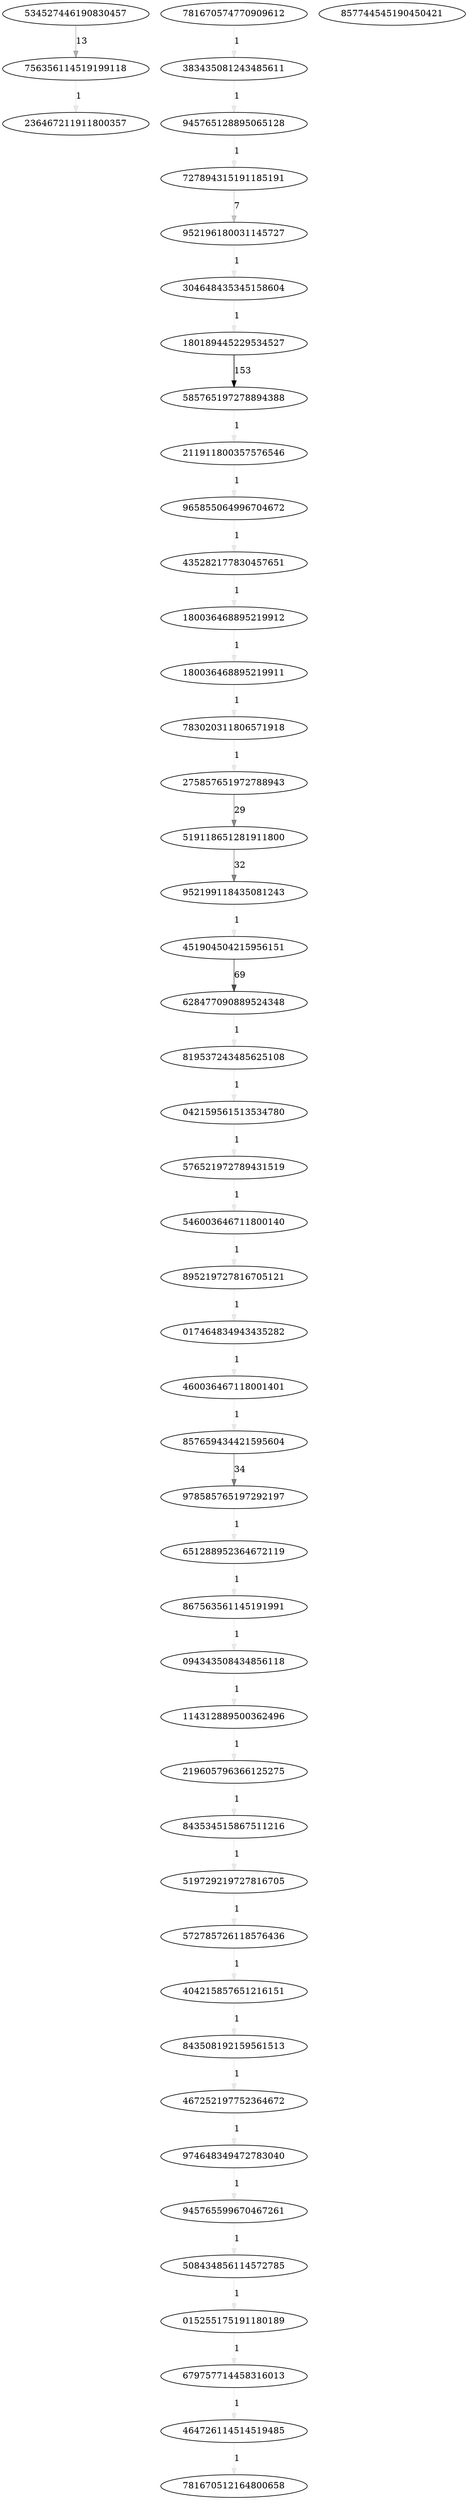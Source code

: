 digraph {
	756356114519199118
	236467211911800357
	534527446190830457
	945765128895065128
	727894315191185191
	383435081243485611
	781670574770909612
	304648435345158604
	180189445229534527
	952196180031145727
	585765197278894388
	211911800357576546
	965855064996704672
	435282177830457651
	180036468895219912
	180036468895219911
	783020311806571918
	275857651972788943
	952199118435081243
	451904504215956151
	519118651281911800
	819537243485625108
	042159561513534780
	576521972789431519
	628477090889524348
	895219727816705121
	017464834943435282
	546003646711800140
	460036467118001401
	857659434421595604
	651288952364672119
	867563561145191991
	094343508434856118
	114312889500362496
	978585765197292197
	219605796366125275
	572785726118576436
	404215857651216151
	519729219727816705
	843534515867511216
	843508192159561513
	467252197752364672
	974648349472783040
	945765599670467261
	508434856114572785
	015255175191180189
	464726114514519485
	781670512164800658
	679757714458316013
	857744545190450421
	756356114519199118 -> 236467211911800357 [label=1 color="#00000014"]
	534527446190830457 -> 756356114519199118 [label=13 color="#0000004a"]
	945765128895065128 -> 727894315191185191 [label=1 color="#00000014"]
	727894315191185191 -> 952196180031145727 [label=7 color="#00000036"]
	383435081243485611 -> 945765128895065128 [label=1 color="#00000014"]
	781670574770909612 -> 383435081243485611 [label=1 color="#00000014"]
	304648435345158604 -> 180189445229534527 [label=1 color="#00000014"]
	180189445229534527 -> 585765197278894388 [label=153 color="#000000ff"]
	952196180031145727 -> 304648435345158604 [label=1 color="#00000014"]
	585765197278894388 -> 211911800357576546 [label=1 color="#00000014"]
	211911800357576546 -> 965855064996704672 [label=1 color="#00000014"]
	965855064996704672 -> 435282177830457651 [label=1 color="#00000014"]
	435282177830457651 -> 180036468895219912 [label=1 color="#00000014"]
	180036468895219912 -> 180036468895219911 [label=1 color="#00000014"]
	180036468895219911 -> 783020311806571918 [label=1 color="#00000014"]
	783020311806571918 -> 275857651972788943 [label=1 color="#00000014"]
	275857651972788943 -> 519118651281911800 [label=29 color="#0000006f"]
	952199118435081243 -> 451904504215956151 [label=1 color="#00000014"]
	451904504215956151 -> 628477090889524348 [label=69 color="#000000ab"]
	519118651281911800 -> 952199118435081243 [label=32 color="#00000074"]
	819537243485625108 -> 042159561513534780 [label=1 color="#00000014"]
	042159561513534780 -> 576521972789431519 [label=1 color="#00000014"]
	576521972789431519 -> 546003646711800140 [label=1 color="#00000014"]
	628477090889524348 -> 819537243485625108 [label=1 color="#00000014"]
	895219727816705121 -> 017464834943435282 [label=1 color="#00000014"]
	017464834943435282 -> 460036467118001401 [label=1 color="#00000014"]
	546003646711800140 -> 895219727816705121 [label=1 color="#00000014"]
	460036467118001401 -> 857659434421595604 [label=1 color="#00000014"]
	857659434421595604 -> 978585765197292197 [label=34 color="#00000078"]
	651288952364672119 -> 867563561145191991 [label=1 color="#00000014"]
	867563561145191991 -> 094343508434856118 [label=1 color="#00000014"]
	094343508434856118 -> 114312889500362496 [label=1 color="#00000014"]
	114312889500362496 -> 219605796366125275 [label=1 color="#00000014"]
	978585765197292197 -> 651288952364672119 [label=1 color="#00000014"]
	219605796366125275 -> 843534515867511216 [label=1 color="#00000014"]
	572785726118576436 -> 404215857651216151 [label=1 color="#00000014"]
	404215857651216151 -> 843508192159561513 [label=1 color="#00000014"]
	519729219727816705 -> 572785726118576436 [label=1 color="#00000014"]
	843534515867511216 -> 519729219727816705 [label=1 color="#00000014"]
	843508192159561513 -> 467252197752364672 [label=1 color="#00000014"]
	467252197752364672 -> 974648349472783040 [label=1 color="#00000014"]
	974648349472783040 -> 945765599670467261 [label=1 color="#00000014"]
	945765599670467261 -> 508434856114572785 [label=1 color="#00000014"]
	508434856114572785 -> 015255175191180189 [label=1 color="#00000014"]
	015255175191180189 -> 679757714458316013 [label=1 color="#00000014"]
	464726114514519485 -> 781670512164800658 [label=1 color="#00000014"]
	679757714458316013 -> 464726114514519485 [label=1 color="#00000014"]
}

